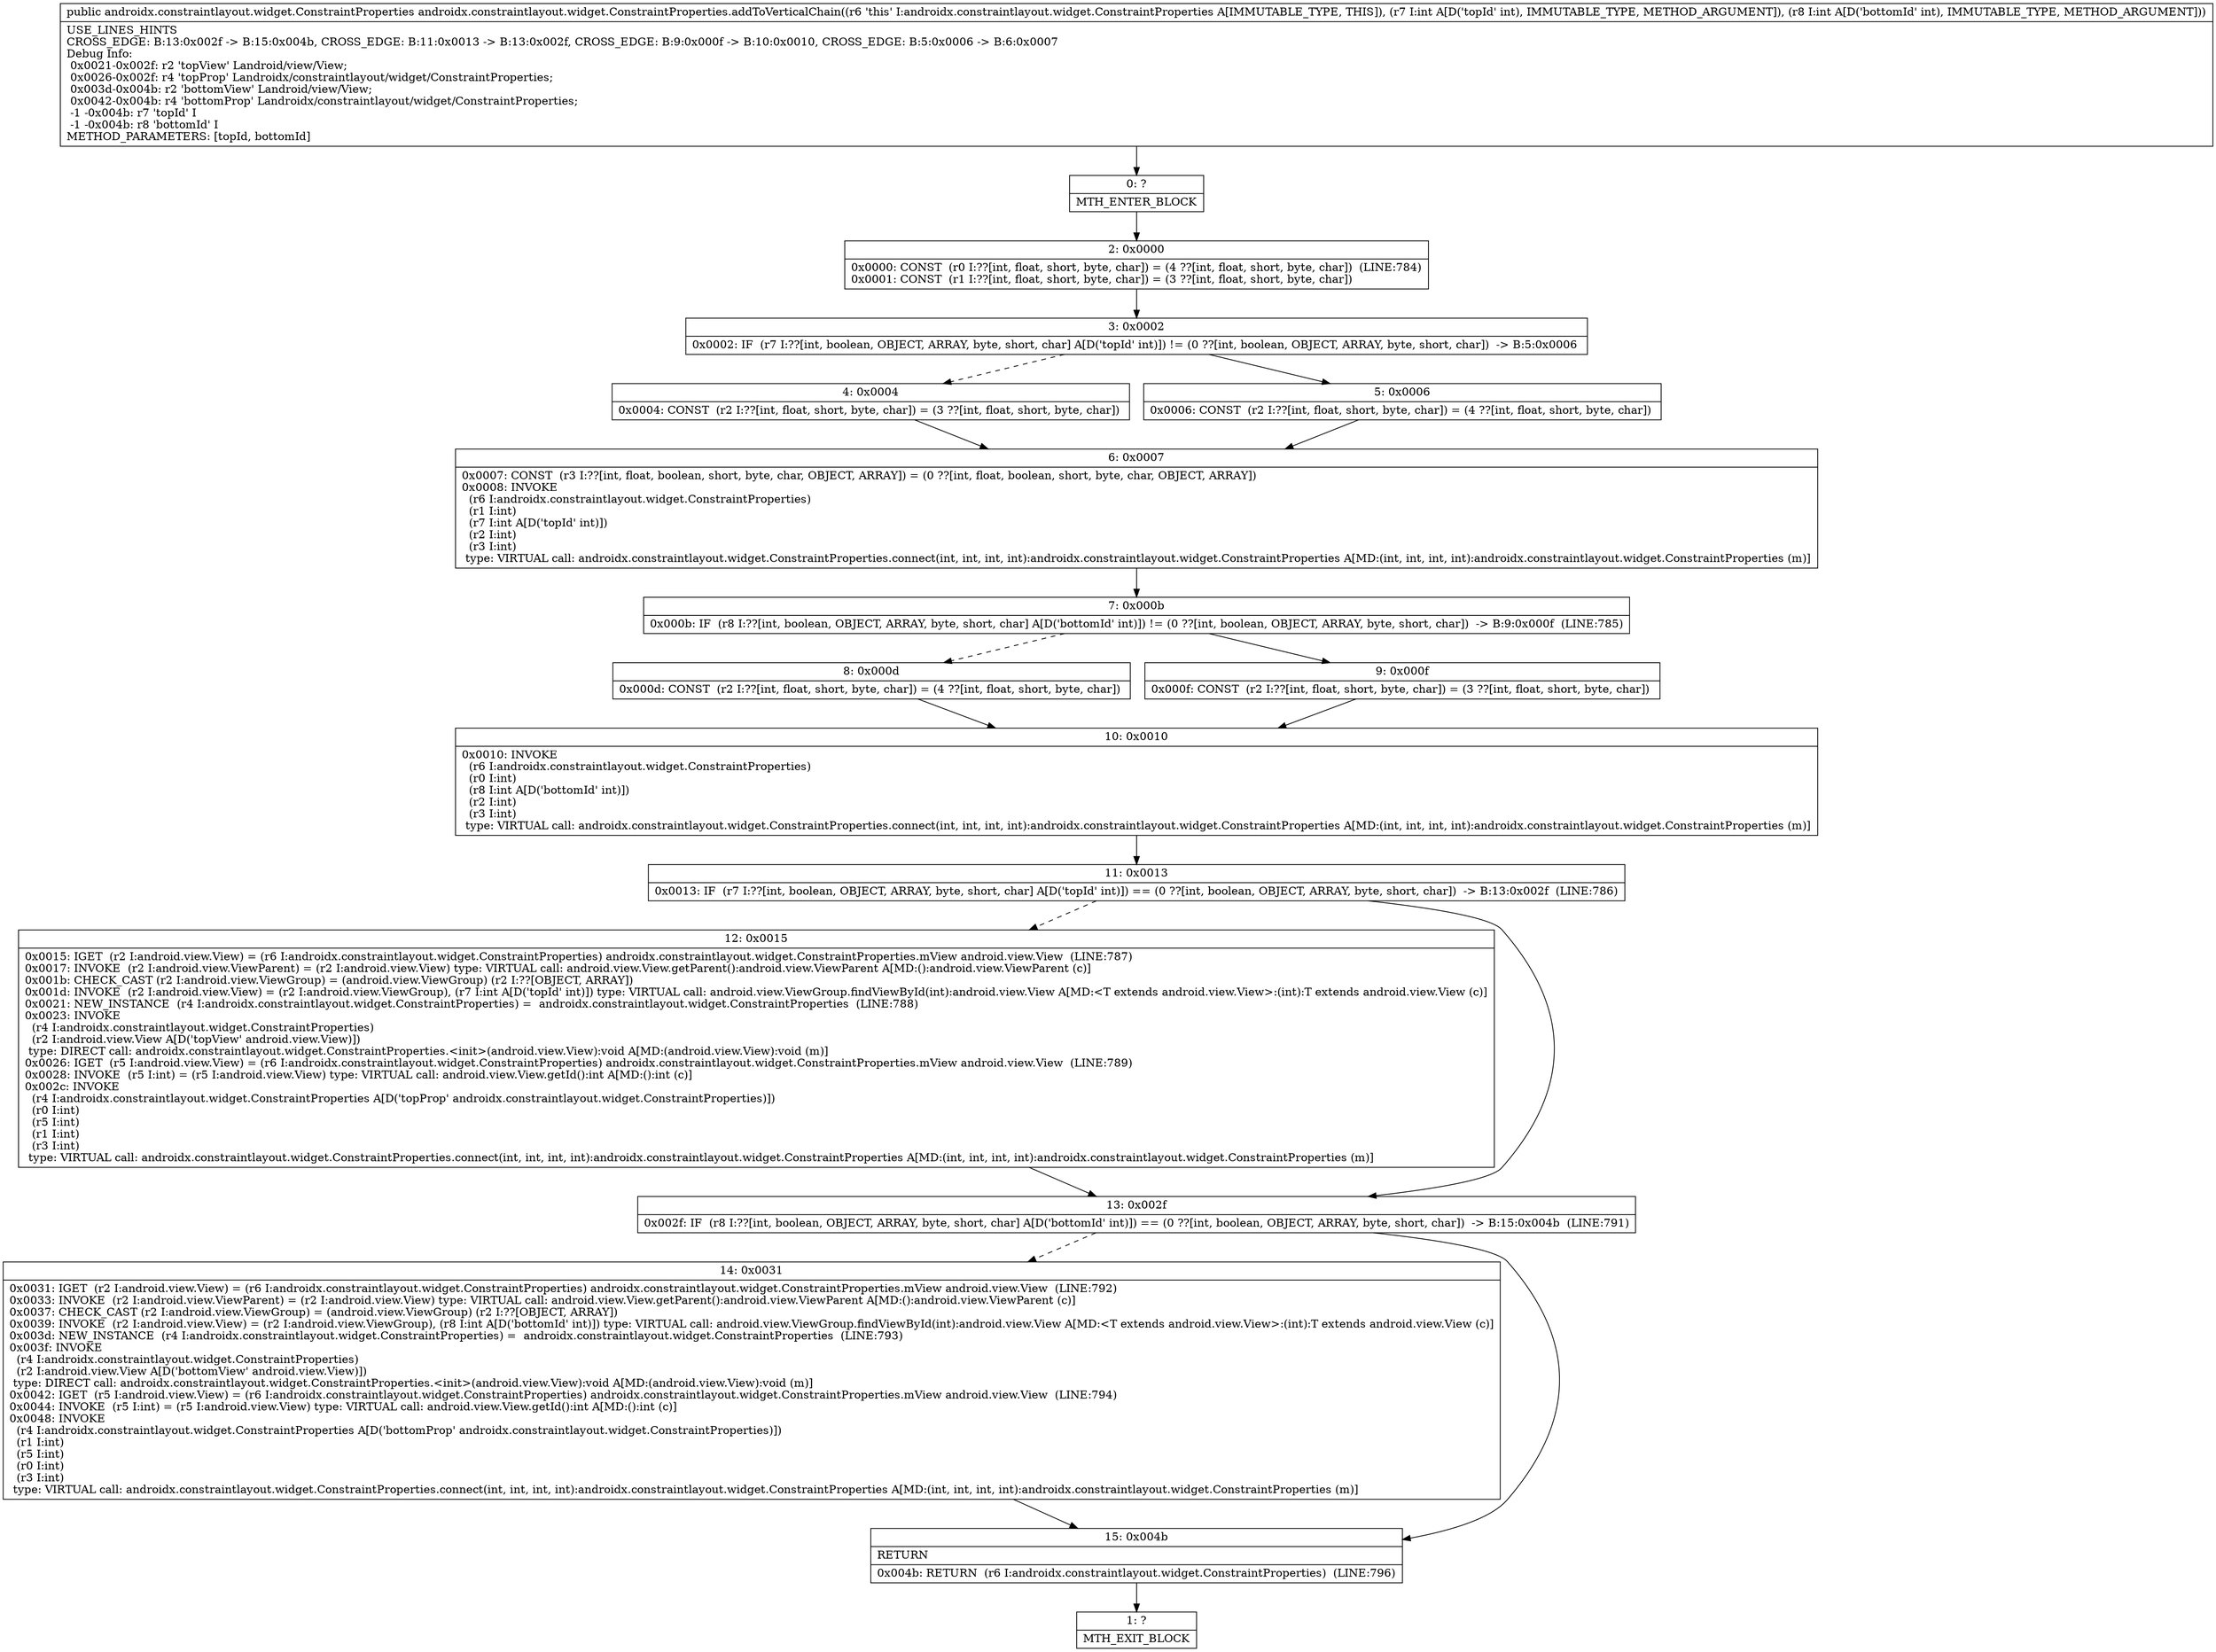 digraph "CFG forandroidx.constraintlayout.widget.ConstraintProperties.addToVerticalChain(II)Landroidx\/constraintlayout\/widget\/ConstraintProperties;" {
Node_0 [shape=record,label="{0\:\ ?|MTH_ENTER_BLOCK\l}"];
Node_2 [shape=record,label="{2\:\ 0x0000|0x0000: CONST  (r0 I:??[int, float, short, byte, char]) = (4 ??[int, float, short, byte, char])  (LINE:784)\l0x0001: CONST  (r1 I:??[int, float, short, byte, char]) = (3 ??[int, float, short, byte, char]) \l}"];
Node_3 [shape=record,label="{3\:\ 0x0002|0x0002: IF  (r7 I:??[int, boolean, OBJECT, ARRAY, byte, short, char] A[D('topId' int)]) != (0 ??[int, boolean, OBJECT, ARRAY, byte, short, char])  \-\> B:5:0x0006 \l}"];
Node_4 [shape=record,label="{4\:\ 0x0004|0x0004: CONST  (r2 I:??[int, float, short, byte, char]) = (3 ??[int, float, short, byte, char]) \l}"];
Node_6 [shape=record,label="{6\:\ 0x0007|0x0007: CONST  (r3 I:??[int, float, boolean, short, byte, char, OBJECT, ARRAY]) = (0 ??[int, float, boolean, short, byte, char, OBJECT, ARRAY]) \l0x0008: INVOKE  \l  (r6 I:androidx.constraintlayout.widget.ConstraintProperties)\l  (r1 I:int)\l  (r7 I:int A[D('topId' int)])\l  (r2 I:int)\l  (r3 I:int)\l type: VIRTUAL call: androidx.constraintlayout.widget.ConstraintProperties.connect(int, int, int, int):androidx.constraintlayout.widget.ConstraintProperties A[MD:(int, int, int, int):androidx.constraintlayout.widget.ConstraintProperties (m)]\l}"];
Node_7 [shape=record,label="{7\:\ 0x000b|0x000b: IF  (r8 I:??[int, boolean, OBJECT, ARRAY, byte, short, char] A[D('bottomId' int)]) != (0 ??[int, boolean, OBJECT, ARRAY, byte, short, char])  \-\> B:9:0x000f  (LINE:785)\l}"];
Node_8 [shape=record,label="{8\:\ 0x000d|0x000d: CONST  (r2 I:??[int, float, short, byte, char]) = (4 ??[int, float, short, byte, char]) \l}"];
Node_10 [shape=record,label="{10\:\ 0x0010|0x0010: INVOKE  \l  (r6 I:androidx.constraintlayout.widget.ConstraintProperties)\l  (r0 I:int)\l  (r8 I:int A[D('bottomId' int)])\l  (r2 I:int)\l  (r3 I:int)\l type: VIRTUAL call: androidx.constraintlayout.widget.ConstraintProperties.connect(int, int, int, int):androidx.constraintlayout.widget.ConstraintProperties A[MD:(int, int, int, int):androidx.constraintlayout.widget.ConstraintProperties (m)]\l}"];
Node_11 [shape=record,label="{11\:\ 0x0013|0x0013: IF  (r7 I:??[int, boolean, OBJECT, ARRAY, byte, short, char] A[D('topId' int)]) == (0 ??[int, boolean, OBJECT, ARRAY, byte, short, char])  \-\> B:13:0x002f  (LINE:786)\l}"];
Node_12 [shape=record,label="{12\:\ 0x0015|0x0015: IGET  (r2 I:android.view.View) = (r6 I:androidx.constraintlayout.widget.ConstraintProperties) androidx.constraintlayout.widget.ConstraintProperties.mView android.view.View  (LINE:787)\l0x0017: INVOKE  (r2 I:android.view.ViewParent) = (r2 I:android.view.View) type: VIRTUAL call: android.view.View.getParent():android.view.ViewParent A[MD:():android.view.ViewParent (c)]\l0x001b: CHECK_CAST (r2 I:android.view.ViewGroup) = (android.view.ViewGroup) (r2 I:??[OBJECT, ARRAY]) \l0x001d: INVOKE  (r2 I:android.view.View) = (r2 I:android.view.ViewGroup), (r7 I:int A[D('topId' int)]) type: VIRTUAL call: android.view.ViewGroup.findViewById(int):android.view.View A[MD:\<T extends android.view.View\>:(int):T extends android.view.View (c)]\l0x0021: NEW_INSTANCE  (r4 I:androidx.constraintlayout.widget.ConstraintProperties) =  androidx.constraintlayout.widget.ConstraintProperties  (LINE:788)\l0x0023: INVOKE  \l  (r4 I:androidx.constraintlayout.widget.ConstraintProperties)\l  (r2 I:android.view.View A[D('topView' android.view.View)])\l type: DIRECT call: androidx.constraintlayout.widget.ConstraintProperties.\<init\>(android.view.View):void A[MD:(android.view.View):void (m)]\l0x0026: IGET  (r5 I:android.view.View) = (r6 I:androidx.constraintlayout.widget.ConstraintProperties) androidx.constraintlayout.widget.ConstraintProperties.mView android.view.View  (LINE:789)\l0x0028: INVOKE  (r5 I:int) = (r5 I:android.view.View) type: VIRTUAL call: android.view.View.getId():int A[MD:():int (c)]\l0x002c: INVOKE  \l  (r4 I:androidx.constraintlayout.widget.ConstraintProperties A[D('topProp' androidx.constraintlayout.widget.ConstraintProperties)])\l  (r0 I:int)\l  (r5 I:int)\l  (r1 I:int)\l  (r3 I:int)\l type: VIRTUAL call: androidx.constraintlayout.widget.ConstraintProperties.connect(int, int, int, int):androidx.constraintlayout.widget.ConstraintProperties A[MD:(int, int, int, int):androidx.constraintlayout.widget.ConstraintProperties (m)]\l}"];
Node_13 [shape=record,label="{13\:\ 0x002f|0x002f: IF  (r8 I:??[int, boolean, OBJECT, ARRAY, byte, short, char] A[D('bottomId' int)]) == (0 ??[int, boolean, OBJECT, ARRAY, byte, short, char])  \-\> B:15:0x004b  (LINE:791)\l}"];
Node_14 [shape=record,label="{14\:\ 0x0031|0x0031: IGET  (r2 I:android.view.View) = (r6 I:androidx.constraintlayout.widget.ConstraintProperties) androidx.constraintlayout.widget.ConstraintProperties.mView android.view.View  (LINE:792)\l0x0033: INVOKE  (r2 I:android.view.ViewParent) = (r2 I:android.view.View) type: VIRTUAL call: android.view.View.getParent():android.view.ViewParent A[MD:():android.view.ViewParent (c)]\l0x0037: CHECK_CAST (r2 I:android.view.ViewGroup) = (android.view.ViewGroup) (r2 I:??[OBJECT, ARRAY]) \l0x0039: INVOKE  (r2 I:android.view.View) = (r2 I:android.view.ViewGroup), (r8 I:int A[D('bottomId' int)]) type: VIRTUAL call: android.view.ViewGroup.findViewById(int):android.view.View A[MD:\<T extends android.view.View\>:(int):T extends android.view.View (c)]\l0x003d: NEW_INSTANCE  (r4 I:androidx.constraintlayout.widget.ConstraintProperties) =  androidx.constraintlayout.widget.ConstraintProperties  (LINE:793)\l0x003f: INVOKE  \l  (r4 I:androidx.constraintlayout.widget.ConstraintProperties)\l  (r2 I:android.view.View A[D('bottomView' android.view.View)])\l type: DIRECT call: androidx.constraintlayout.widget.ConstraintProperties.\<init\>(android.view.View):void A[MD:(android.view.View):void (m)]\l0x0042: IGET  (r5 I:android.view.View) = (r6 I:androidx.constraintlayout.widget.ConstraintProperties) androidx.constraintlayout.widget.ConstraintProperties.mView android.view.View  (LINE:794)\l0x0044: INVOKE  (r5 I:int) = (r5 I:android.view.View) type: VIRTUAL call: android.view.View.getId():int A[MD:():int (c)]\l0x0048: INVOKE  \l  (r4 I:androidx.constraintlayout.widget.ConstraintProperties A[D('bottomProp' androidx.constraintlayout.widget.ConstraintProperties)])\l  (r1 I:int)\l  (r5 I:int)\l  (r0 I:int)\l  (r3 I:int)\l type: VIRTUAL call: androidx.constraintlayout.widget.ConstraintProperties.connect(int, int, int, int):androidx.constraintlayout.widget.ConstraintProperties A[MD:(int, int, int, int):androidx.constraintlayout.widget.ConstraintProperties (m)]\l}"];
Node_15 [shape=record,label="{15\:\ 0x004b|RETURN\l|0x004b: RETURN  (r6 I:androidx.constraintlayout.widget.ConstraintProperties)  (LINE:796)\l}"];
Node_1 [shape=record,label="{1\:\ ?|MTH_EXIT_BLOCK\l}"];
Node_9 [shape=record,label="{9\:\ 0x000f|0x000f: CONST  (r2 I:??[int, float, short, byte, char]) = (3 ??[int, float, short, byte, char]) \l}"];
Node_5 [shape=record,label="{5\:\ 0x0006|0x0006: CONST  (r2 I:??[int, float, short, byte, char]) = (4 ??[int, float, short, byte, char]) \l}"];
MethodNode[shape=record,label="{public androidx.constraintlayout.widget.ConstraintProperties androidx.constraintlayout.widget.ConstraintProperties.addToVerticalChain((r6 'this' I:androidx.constraintlayout.widget.ConstraintProperties A[IMMUTABLE_TYPE, THIS]), (r7 I:int A[D('topId' int), IMMUTABLE_TYPE, METHOD_ARGUMENT]), (r8 I:int A[D('bottomId' int), IMMUTABLE_TYPE, METHOD_ARGUMENT]))  | USE_LINES_HINTS\lCROSS_EDGE: B:13:0x002f \-\> B:15:0x004b, CROSS_EDGE: B:11:0x0013 \-\> B:13:0x002f, CROSS_EDGE: B:9:0x000f \-\> B:10:0x0010, CROSS_EDGE: B:5:0x0006 \-\> B:6:0x0007\lDebug Info:\l  0x0021\-0x002f: r2 'topView' Landroid\/view\/View;\l  0x0026\-0x002f: r4 'topProp' Landroidx\/constraintlayout\/widget\/ConstraintProperties;\l  0x003d\-0x004b: r2 'bottomView' Landroid\/view\/View;\l  0x0042\-0x004b: r4 'bottomProp' Landroidx\/constraintlayout\/widget\/ConstraintProperties;\l  \-1 \-0x004b: r7 'topId' I\l  \-1 \-0x004b: r8 'bottomId' I\lMETHOD_PARAMETERS: [topId, bottomId]\l}"];
MethodNode -> Node_0;Node_0 -> Node_2;
Node_2 -> Node_3;
Node_3 -> Node_4[style=dashed];
Node_3 -> Node_5;
Node_4 -> Node_6;
Node_6 -> Node_7;
Node_7 -> Node_8[style=dashed];
Node_7 -> Node_9;
Node_8 -> Node_10;
Node_10 -> Node_11;
Node_11 -> Node_12[style=dashed];
Node_11 -> Node_13;
Node_12 -> Node_13;
Node_13 -> Node_14[style=dashed];
Node_13 -> Node_15;
Node_14 -> Node_15;
Node_15 -> Node_1;
Node_9 -> Node_10;
Node_5 -> Node_6;
}

